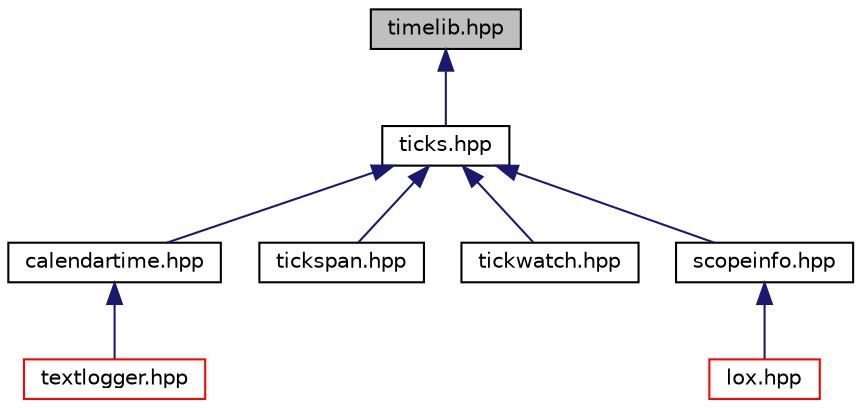 digraph "timelib.hpp"
{
  edge [fontname="Helvetica",fontsize="10",labelfontname="Helvetica",labelfontsize="10"];
  node [fontname="Helvetica",fontsize="10",shape=record];
  Node4 [label="timelib.hpp",height=0.2,width=0.4,color="black", fillcolor="grey75", style="filled", fontcolor="black"];
  Node4 -> Node5 [dir="back",color="midnightblue",fontsize="10",style="solid",fontname="Helvetica"];
  Node5 -> Node6 [dir="back",color="midnightblue",fontsize="10",style="solid",fontname="Helvetica"];
  Node5 -> Node16 [dir="back",color="midnightblue",fontsize="10",style="solid",fontname="Helvetica"];
  Node5 -> Node17 [dir="back",color="midnightblue",fontsize="10",style="solid",fontname="Helvetica"];
  Node5 -> Node18 [dir="back",color="midnightblue",fontsize="10",style="solid",fontname="Helvetica"];
  Node6 -> Node7 [dir="back",color="midnightblue",fontsize="10",style="solid",fontname="Helvetica"];
  Node18 -> Node19 [dir="back",color="midnightblue",fontsize="10",style="solid",fontname="Helvetica"];
  Node5 [label="ticks.hpp",height=0.2,width=0.4,color="black", fillcolor="white", style="filled",URL="$ticks_8hpp.html"];
  Node6 [label="calendartime.hpp",height=0.2,width=0.4,color="black", fillcolor="white", style="filled",URL="$calendartime_8hpp.html"];
  Node7 [label="textlogger.hpp",height=0.2,width=0.4,color="red", fillcolor="white", style="filled",URL="$textlogger_8hpp.html"];
  Node16 [label="tickspan.hpp",height=0.2,width=0.4,color="black", fillcolor="white", style="filled",URL="$tickspan_8hpp.html"];
  Node17 [label="tickwatch.hpp",height=0.2,width=0.4,color="black", fillcolor="white", style="filled",URL="$tickwatch_8hpp.html"];
  Node18 [label="scopeinfo.hpp",height=0.2,width=0.4,color="black", fillcolor="white", style="filled",URL="$scopeinfo_8hpp.html"];
  Node19 [label="lox.hpp",height=0.2,width=0.4,color="red", fillcolor="white", style="filled",URL="$lox_8hpp.html"];
}

